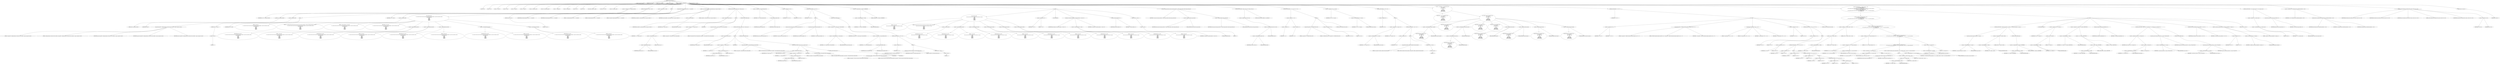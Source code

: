 digraph hostapd_notif_assoc {  
"1000116" [label = "(METHOD,hostapd_notif_assoc)" ]
"1000117" [label = "(PARAM,hostapd_data *hapd)" ]
"1000118" [label = "(PARAM,const u8 *addr)" ]
"1000119" [label = "(PARAM,const u8 *req_ies)" ]
"1000120" [label = "(PARAM,size_t req_ies_len)" ]
"1000121" [label = "(PARAM,int reassoc)" ]
"1000122" [label = "(BLOCK,,)" ]
"1000123" [label = "(LOCAL,v5: int)" ]
"1000124" [label = "(LOCAL,v10: u8)" ]
"1000125" [label = "(LOCAL,v11: const u8 *)" ]
"1000126" [label = "(LOCAL,v12: size_t)" ]
"1000127" [label = "(LOCAL,v13: sta_info *)" ]
"1000128" [label = "(LOCAL,v14: sta_info *)" ]
"1000129" [label = "(LOCAL,v15: unsigned __int16)" ]
"1000130" [label = "(LOCAL,v16: wpa_state_machine *)" ]
"1000131" [label = "(LOCAL,v17: unsigned int)" ]
"1000132" [label = "(LOCAL,v18: unsigned int)" ]
"1000133" [label = "(LOCAL,v19: u8 *)" ]
"1000134" [label = "(LOCAL,v20: int)" ]
"1000135" [label = "(LOCAL,elems: ieee802_11_elems)" ]
"1000136" [label = "(LOCAL,buf: u8 [ 1064 ])" ]
"1000137" [label = "(LOCAL,v24: unsigned __int64)" ]
"1000138" [label = "(<operator>.assignment,v24 = __readfsqword(0x28u))" ]
"1000139" [label = "(IDENTIFIER,v24,v24 = __readfsqword(0x28u))" ]
"1000140" [label = "(__readfsqword,__readfsqword(0x28u))" ]
"1000141" [label = "(LITERAL,0x28u,__readfsqword(0x28u))" ]
"1000142" [label = "(CONTROL_STRUCTURE,if ( !addr ),if ( !addr ))" ]
"1000143" [label = "(<operator>.logicalNot,!addr)" ]
"1000144" [label = "(IDENTIFIER,addr,!addr)" ]
"1000145" [label = "(BLOCK,,)" ]
"1000146" [label = "(wpa_printf,wpa_printf(2, \"hostapd_notif_assoc: Skip event with no address\", req_ies, req_ies_len, reassoc))" ]
"1000147" [label = "(LITERAL,2,wpa_printf(2, \"hostapd_notif_assoc: Skip event with no address\", req_ies, req_ies_len, reassoc))" ]
"1000148" [label = "(LITERAL,\"hostapd_notif_assoc: Skip event with no address\",wpa_printf(2, \"hostapd_notif_assoc: Skip event with no address\", req_ies, req_ies_len, reassoc))" ]
"1000149" [label = "(IDENTIFIER,req_ies,wpa_printf(2, \"hostapd_notif_assoc: Skip event with no address\", req_ies, req_ies_len, reassoc))" ]
"1000150" [label = "(IDENTIFIER,req_ies_len,wpa_printf(2, \"hostapd_notif_assoc: Skip event with no address\", req_ies, req_ies_len, reassoc))" ]
"1000151" [label = "(IDENTIFIER,reassoc,wpa_printf(2, \"hostapd_notif_assoc: Skip event with no address\", req_ies, req_ies_len, reassoc))" ]
"1000152" [label = "(RETURN,return -1;,return -1;)" ]
"1000153" [label = "(<operator>.minus,-1)" ]
"1000154" [label = "(LITERAL,1,-1)" ]
"1000155" [label = "(<operator>.assignment,v10 = *addr)" ]
"1000156" [label = "(IDENTIFIER,v10,v10 = *addr)" ]
"1000157" [label = "(<operator>.indirection,*addr)" ]
"1000158" [label = "(IDENTIFIER,addr,v10 = *addr)" ]
"1000159" [label = "(BLOCK,,)" ]
"1000160" [label = "(wpa_printf,wpa_printf(\n      2,\n      \"%s: Invalid SA=%02x:%02x:%02x:%02x:%02x:%02x in received indication - ignore this indication silently\",\n      \"hostapd_notif_assoc\",\n      v10,\n      addr[1],\n      addr[2],\n      addr[3],\n      addr[4],\n      addr[5]))" ]
"1000161" [label = "(LITERAL,2,wpa_printf(\n      2,\n      \"%s: Invalid SA=%02x:%02x:%02x:%02x:%02x:%02x in received indication - ignore this indication silently\",\n      \"hostapd_notif_assoc\",\n      v10,\n      addr[1],\n      addr[2],\n      addr[3],\n      addr[4],\n      addr[5]))" ]
"1000162" [label = "(LITERAL,\"%s: Invalid SA=%02x:%02x:%02x:%02x:%02x:%02x in received indication - ignore this indication silently\",wpa_printf(\n      2,\n      \"%s: Invalid SA=%02x:%02x:%02x:%02x:%02x:%02x in received indication - ignore this indication silently\",\n      \"hostapd_notif_assoc\",\n      v10,\n      addr[1],\n      addr[2],\n      addr[3],\n      addr[4],\n      addr[5]))" ]
"1000163" [label = "(LITERAL,\"hostapd_notif_assoc\",wpa_printf(\n      2,\n      \"%s: Invalid SA=%02x:%02x:%02x:%02x:%02x:%02x in received indication - ignore this indication silently\",\n      \"hostapd_notif_assoc\",\n      v10,\n      addr[1],\n      addr[2],\n      addr[3],\n      addr[4],\n      addr[5]))" ]
"1000164" [label = "(IDENTIFIER,v10,wpa_printf(\n      2,\n      \"%s: Invalid SA=%02x:%02x:%02x:%02x:%02x:%02x in received indication - ignore this indication silently\",\n      \"hostapd_notif_assoc\",\n      v10,\n      addr[1],\n      addr[2],\n      addr[3],\n      addr[4],\n      addr[5]))" ]
"1000165" [label = "(<operator>.indirectIndexAccess,addr[1])" ]
"1000166" [label = "(IDENTIFIER,addr,wpa_printf(\n      2,\n      \"%s: Invalid SA=%02x:%02x:%02x:%02x:%02x:%02x in received indication - ignore this indication silently\",\n      \"hostapd_notif_assoc\",\n      v10,\n      addr[1],\n      addr[2],\n      addr[3],\n      addr[4],\n      addr[5]))" ]
"1000167" [label = "(LITERAL,1,wpa_printf(\n      2,\n      \"%s: Invalid SA=%02x:%02x:%02x:%02x:%02x:%02x in received indication - ignore this indication silently\",\n      \"hostapd_notif_assoc\",\n      v10,\n      addr[1],\n      addr[2],\n      addr[3],\n      addr[4],\n      addr[5]))" ]
"1000168" [label = "(<operator>.indirectIndexAccess,addr[2])" ]
"1000169" [label = "(IDENTIFIER,addr,wpa_printf(\n      2,\n      \"%s: Invalid SA=%02x:%02x:%02x:%02x:%02x:%02x in received indication - ignore this indication silently\",\n      \"hostapd_notif_assoc\",\n      v10,\n      addr[1],\n      addr[2],\n      addr[3],\n      addr[4],\n      addr[5]))" ]
"1000170" [label = "(LITERAL,2,wpa_printf(\n      2,\n      \"%s: Invalid SA=%02x:%02x:%02x:%02x:%02x:%02x in received indication - ignore this indication silently\",\n      \"hostapd_notif_assoc\",\n      v10,\n      addr[1],\n      addr[2],\n      addr[3],\n      addr[4],\n      addr[5]))" ]
"1000171" [label = "(<operator>.indirectIndexAccess,addr[3])" ]
"1000172" [label = "(IDENTIFIER,addr,wpa_printf(\n      2,\n      \"%s: Invalid SA=%02x:%02x:%02x:%02x:%02x:%02x in received indication - ignore this indication silently\",\n      \"hostapd_notif_assoc\",\n      v10,\n      addr[1],\n      addr[2],\n      addr[3],\n      addr[4],\n      addr[5]))" ]
"1000173" [label = "(LITERAL,3,wpa_printf(\n      2,\n      \"%s: Invalid SA=%02x:%02x:%02x:%02x:%02x:%02x in received indication - ignore this indication silently\",\n      \"hostapd_notif_assoc\",\n      v10,\n      addr[1],\n      addr[2],\n      addr[3],\n      addr[4],\n      addr[5]))" ]
"1000174" [label = "(<operator>.indirectIndexAccess,addr[4])" ]
"1000175" [label = "(IDENTIFIER,addr,wpa_printf(\n      2,\n      \"%s: Invalid SA=%02x:%02x:%02x:%02x:%02x:%02x in received indication - ignore this indication silently\",\n      \"hostapd_notif_assoc\",\n      v10,\n      addr[1],\n      addr[2],\n      addr[3],\n      addr[4],\n      addr[5]))" ]
"1000176" [label = "(LITERAL,4,wpa_printf(\n      2,\n      \"%s: Invalid SA=%02x:%02x:%02x:%02x:%02x:%02x in received indication - ignore this indication silently\",\n      \"hostapd_notif_assoc\",\n      v10,\n      addr[1],\n      addr[2],\n      addr[3],\n      addr[4],\n      addr[5]))" ]
"1000177" [label = "(<operator>.indirectIndexAccess,addr[5])" ]
"1000178" [label = "(IDENTIFIER,addr,wpa_printf(\n      2,\n      \"%s: Invalid SA=%02x:%02x:%02x:%02x:%02x:%02x in received indication - ignore this indication silently\",\n      \"hostapd_notif_assoc\",\n      v10,\n      addr[1],\n      addr[2],\n      addr[3],\n      addr[4],\n      addr[5]))" ]
"1000179" [label = "(LITERAL,5,wpa_printf(\n      2,\n      \"%s: Invalid SA=%02x:%02x:%02x:%02x:%02x:%02x in received indication - ignore this indication silently\",\n      \"hostapd_notif_assoc\",\n      v10,\n      addr[1],\n      addr[2],\n      addr[3],\n      addr[4],\n      addr[5]))" ]
"1000180" [label = "(RETURN,return 0;,return 0;)" ]
"1000181" [label = "(LITERAL,0,return 0;)" ]
"1000182" [label = "(hostapd_logger,hostapd_logger(hapd, addr, 1u, 2, \"associated\"))" ]
"1000183" [label = "(IDENTIFIER,hapd,hostapd_logger(hapd, addr, 1u, 2, \"associated\"))" ]
"1000184" [label = "(IDENTIFIER,addr,hostapd_logger(hapd, addr, 1u, 2, \"associated\"))" ]
"1000185" [label = "(LITERAL,1u,hostapd_logger(hapd, addr, 1u, 2, \"associated\"))" ]
"1000186" [label = "(LITERAL,2,hostapd_logger(hapd, addr, 1u, 2, \"associated\"))" ]
"1000187" [label = "(LITERAL,\"associated\",hostapd_logger(hapd, addr, 1u, 2, \"associated\"))" ]
"1000188" [label = "(ieee802_11_parse_elems,ieee802_11_parse_elems(req_ies, req_ies_len, &elems, 0))" ]
"1000189" [label = "(IDENTIFIER,req_ies,ieee802_11_parse_elems(req_ies, req_ies_len, &elems, 0))" ]
"1000190" [label = "(IDENTIFIER,req_ies_len,ieee802_11_parse_elems(req_ies, req_ies_len, &elems, 0))" ]
"1000191" [label = "(<operator>.addressOf,&elems)" ]
"1000192" [label = "(IDENTIFIER,elems,ieee802_11_parse_elems(req_ies, req_ies_len, &elems, 0))" ]
"1000193" [label = "(LITERAL,0,ieee802_11_parse_elems(req_ies, req_ies_len, &elems, 0))" ]
"1000194" [label = "(CONTROL_STRUCTURE,if ( elems.wps_ie ),if ( elems.wps_ie ))" ]
"1000195" [label = "(<operator>.fieldAccess,elems.wps_ie)" ]
"1000196" [label = "(IDENTIFIER,elems,if ( elems.wps_ie ))" ]
"1000197" [label = "(FIELD_IDENTIFIER,wps_ie,wps_ie)" ]
"1000198" [label = "(BLOCK,,)" ]
"1000199" [label = "(<operator>.assignment,v11 = elems.wps_ie - 2)" ]
"1000200" [label = "(IDENTIFIER,v11,v11 = elems.wps_ie - 2)" ]
"1000201" [label = "(<operator>.subtraction,elems.wps_ie - 2)" ]
"1000202" [label = "(<operator>.fieldAccess,elems.wps_ie)" ]
"1000203" [label = "(IDENTIFIER,elems,elems.wps_ie - 2)" ]
"1000204" [label = "(FIELD_IDENTIFIER,wps_ie,wps_ie)" ]
"1000205" [label = "(LITERAL,2,elems.wps_ie - 2)" ]
"1000206" [label = "(IDENTIFIER,L,)" ]
"1000207" [label = "(wpa_printf,wpa_printf(2, \"STA included WPS IE in (Re)AssocReq\"))" ]
"1000208" [label = "(LITERAL,2,wpa_printf(2, \"STA included WPS IE in (Re)AssocReq\"))" ]
"1000209" [label = "(LITERAL,\"STA included WPS IE in (Re)AssocReq\",wpa_printf(2, \"STA included WPS IE in (Re)AssocReq\"))" ]
"1000210" [label = "(CONTROL_STRUCTURE,else,else)" ]
"1000211" [label = "(CONTROL_STRUCTURE,if ( elems.rsn_ie ),if ( elems.rsn_ie ))" ]
"1000212" [label = "(<operator>.fieldAccess,elems.rsn_ie)" ]
"1000213" [label = "(IDENTIFIER,elems,if ( elems.rsn_ie ))" ]
"1000214" [label = "(FIELD_IDENTIFIER,rsn_ie,rsn_ie)" ]
"1000215" [label = "(BLOCK,,)" ]
"1000216" [label = "(<operator>.assignment,v11 = elems.rsn_ie - 2)" ]
"1000217" [label = "(IDENTIFIER,v11,v11 = elems.rsn_ie - 2)" ]
"1000218" [label = "(<operator>.subtraction,elems.rsn_ie - 2)" ]
"1000219" [label = "(<operator>.fieldAccess,elems.rsn_ie)" ]
"1000220" [label = "(IDENTIFIER,elems,elems.rsn_ie - 2)" ]
"1000221" [label = "(FIELD_IDENTIFIER,rsn_ie,rsn_ie)" ]
"1000222" [label = "(LITERAL,2,elems.rsn_ie - 2)" ]
"1000223" [label = "(IDENTIFIER,L,)" ]
"1000224" [label = "(wpa_printf,wpa_printf(2, \"STA included RSN IE in (Re)AssocReq\"))" ]
"1000225" [label = "(LITERAL,2,wpa_printf(2, \"STA included RSN IE in (Re)AssocReq\"))" ]
"1000226" [label = "(LITERAL,\"STA included RSN IE in (Re)AssocReq\",wpa_printf(2, \"STA included RSN IE in (Re)AssocReq\"))" ]
"1000227" [label = "(CONTROL_STRUCTURE,else,else)" ]
"1000228" [label = "(CONTROL_STRUCTURE,if ( elems.wpa_ie ),if ( elems.wpa_ie ))" ]
"1000229" [label = "(<operator>.fieldAccess,elems.wpa_ie)" ]
"1000230" [label = "(IDENTIFIER,elems,if ( elems.wpa_ie ))" ]
"1000231" [label = "(FIELD_IDENTIFIER,wpa_ie,wpa_ie)" ]
"1000232" [label = "(BLOCK,,)" ]
"1000233" [label = "(<operator>.assignment,v11 = elems.wpa_ie - 2)" ]
"1000234" [label = "(IDENTIFIER,v11,v11 = elems.wpa_ie - 2)" ]
"1000235" [label = "(<operator>.subtraction,elems.wpa_ie - 2)" ]
"1000236" [label = "(<operator>.fieldAccess,elems.wpa_ie)" ]
"1000237" [label = "(IDENTIFIER,elems,elems.wpa_ie - 2)" ]
"1000238" [label = "(FIELD_IDENTIFIER,wpa_ie,wpa_ie)" ]
"1000239" [label = "(LITERAL,2,elems.wpa_ie - 2)" ]
"1000240" [label = "(IDENTIFIER,L,)" ]
"1000241" [label = "(wpa_printf,wpa_printf(2, \"STA included WPA IE in (Re)AssocReq\"))" ]
"1000242" [label = "(LITERAL,2,wpa_printf(2, \"STA included WPA IE in (Re)AssocReq\"))" ]
"1000243" [label = "(LITERAL,\"STA included WPA IE in (Re)AssocReq\",wpa_printf(2, \"STA included WPA IE in (Re)AssocReq\"))" ]
"1000244" [label = "(CONTROL_STRUCTURE,else,else)" ]
"1000245" [label = "(BLOCK,,)" ]
"1000246" [label = "(wpa_printf,wpa_printf(2, \"STA did not include WPS/RSN/WPA IE in (Re)AssocReq\"))" ]
"1000247" [label = "(LITERAL,2,wpa_printf(2, \"STA did not include WPS/RSN/WPA IE in (Re)AssocReq\"))" ]
"1000248" [label = "(LITERAL,\"STA did not include WPS/RSN/WPA IE in (Re)AssocReq\",wpa_printf(2, \"STA did not include WPS/RSN/WPA IE in (Re)AssocReq\"))" ]
"1000249" [label = "(IDENTIFIER,L,)" ]
"1000250" [label = "(IDENTIFIER,L,)" ]
"1000251" [label = "(<operator>.assignment,v13 = ap_get_sta(hapd, addr))" ]
"1000252" [label = "(IDENTIFIER,v13,v13 = ap_get_sta(hapd, addr))" ]
"1000253" [label = "(ap_get_sta,ap_get_sta(hapd, addr))" ]
"1000254" [label = "(IDENTIFIER,hapd,ap_get_sta(hapd, addr))" ]
"1000255" [label = "(IDENTIFIER,addr,ap_get_sta(hapd, addr))" ]
"1000256" [label = "(<operator>.assignment,v14 = v13)" ]
"1000257" [label = "(IDENTIFIER,v14,v14 = v13)" ]
"1000258" [label = "(IDENTIFIER,v13,v14 = v13)" ]
"1000259" [label = "(CONTROL_STRUCTURE,if ( v13 ),if ( v13 ))" ]
"1000260" [label = "(IDENTIFIER,v13,if ( v13 ))" ]
"1000261" [label = "(BLOCK,,)" ]
"1000262" [label = "(ap_sta_no_session_timeout,ap_sta_no_session_timeout(hapd, v13))" ]
"1000263" [label = "(IDENTIFIER,hapd,ap_sta_no_session_timeout(hapd, v13))" ]
"1000264" [label = "(IDENTIFIER,v13,ap_sta_no_session_timeout(hapd, v13))" ]
"1000265" [label = "(accounting_sta_stop,accounting_sta_stop(hapd, v14))" ]
"1000266" [label = "(IDENTIFIER,hapd,accounting_sta_stop(hapd, v14))" ]
"1000267" [label = "(IDENTIFIER,v14,accounting_sta_stop(hapd, v14))" ]
"1000268" [label = "(<operator>.assignment,v14->timeout_next = STA_NULLFUNC)" ]
"1000269" [label = "(<operator>.indirectFieldAccess,v14->timeout_next)" ]
"1000270" [label = "(IDENTIFIER,v14,v14->timeout_next = STA_NULLFUNC)" ]
"1000271" [label = "(FIELD_IDENTIFIER,timeout_next,timeout_next)" ]
"1000272" [label = "(IDENTIFIER,STA_NULLFUNC,v14->timeout_next = STA_NULLFUNC)" ]
"1000273" [label = "(CONTROL_STRUCTURE,else,else)" ]
"1000274" [label = "(BLOCK,,)" ]
"1000275" [label = "(<operator>.assignment,v14 = ap_sta_add(hapd, addr))" ]
"1000276" [label = "(IDENTIFIER,v14,v14 = ap_sta_add(hapd, addr))" ]
"1000277" [label = "(ap_sta_add,ap_sta_add(hapd, addr))" ]
"1000278" [label = "(IDENTIFIER,hapd,ap_sta_add(hapd, addr))" ]
"1000279" [label = "(IDENTIFIER,addr,ap_sta_add(hapd, addr))" ]
"1000280" [label = "(CONTROL_STRUCTURE,if ( !v14 ),if ( !v14 ))" ]
"1000281" [label = "(<operator>.logicalNot,!v14)" ]
"1000282" [label = "(IDENTIFIER,v14,!v14)" ]
"1000283" [label = "(BLOCK,,)" ]
"1000284" [label = "(hostapd_drv_sta_disassoc,hostapd_drv_sta_disassoc(hapd, addr, 5))" ]
"1000285" [label = "(IDENTIFIER,hapd,hostapd_drv_sta_disassoc(hapd, addr, 5))" ]
"1000286" [label = "(IDENTIFIER,addr,hostapd_drv_sta_disassoc(hapd, addr, 5))" ]
"1000287" [label = "(LITERAL,5,hostapd_drv_sta_disassoc(hapd, addr, 5))" ]
"1000288" [label = "(RETURN,return -1;,return -1;)" ]
"1000289" [label = "(<operator>.minus,-1)" ]
"1000290" [label = "(LITERAL,1,-1)" ]
"1000291" [label = "(<operators>.assignmentAnd,v14->flags &= 0xFFFECFFF)" ]
"1000292" [label = "(<operator>.indirectFieldAccess,v14->flags)" ]
"1000293" [label = "(IDENTIFIER,v14,v14->flags &= 0xFFFECFFF)" ]
"1000294" [label = "(FIELD_IDENTIFIER,flags,flags)" ]
"1000295" [label = "(LITERAL,0xFFFECFFF,v14->flags &= 0xFFFECFFF)" ]
"1000296" [label = "(BLOCK,,)" ]
"1000297" [label = "(wpa_printf,wpa_printf(\n      3,\n      \"STA %02x:%02x:%02x:%02x:%02x:%02x not allowed to connect\",\n      *addr,\n      addr[1],\n      addr[2],\n      addr[3],\n      addr[4],\n      addr[5]))" ]
"1000298" [label = "(LITERAL,3,wpa_printf(\n      3,\n      \"STA %02x:%02x:%02x:%02x:%02x:%02x not allowed to connect\",\n      *addr,\n      addr[1],\n      addr[2],\n      addr[3],\n      addr[4],\n      addr[5]))" ]
"1000299" [label = "(LITERAL,\"STA %02x:%02x:%02x:%02x:%02x:%02x not allowed to connect\",wpa_printf(\n      3,\n      \"STA %02x:%02x:%02x:%02x:%02x:%02x not allowed to connect\",\n      *addr,\n      addr[1],\n      addr[2],\n      addr[3],\n      addr[4],\n      addr[5]))" ]
"1000300" [label = "(<operator>.indirection,*addr)" ]
"1000301" [label = "(IDENTIFIER,addr,wpa_printf(\n      3,\n      \"STA %02x:%02x:%02x:%02x:%02x:%02x not allowed to connect\",\n      *addr,\n      addr[1],\n      addr[2],\n      addr[3],\n      addr[4],\n      addr[5]))" ]
"1000302" [label = "(<operator>.indirectIndexAccess,addr[1])" ]
"1000303" [label = "(IDENTIFIER,addr,wpa_printf(\n      3,\n      \"STA %02x:%02x:%02x:%02x:%02x:%02x not allowed to connect\",\n      *addr,\n      addr[1],\n      addr[2],\n      addr[3],\n      addr[4],\n      addr[5]))" ]
"1000304" [label = "(LITERAL,1,wpa_printf(\n      3,\n      \"STA %02x:%02x:%02x:%02x:%02x:%02x not allowed to connect\",\n      *addr,\n      addr[1],\n      addr[2],\n      addr[3],\n      addr[4],\n      addr[5]))" ]
"1000305" [label = "(<operator>.indirectIndexAccess,addr[2])" ]
"1000306" [label = "(IDENTIFIER,addr,wpa_printf(\n      3,\n      \"STA %02x:%02x:%02x:%02x:%02x:%02x not allowed to connect\",\n      *addr,\n      addr[1],\n      addr[2],\n      addr[3],\n      addr[4],\n      addr[5]))" ]
"1000307" [label = "(LITERAL,2,wpa_printf(\n      3,\n      \"STA %02x:%02x:%02x:%02x:%02x:%02x not allowed to connect\",\n      *addr,\n      addr[1],\n      addr[2],\n      addr[3],\n      addr[4],\n      addr[5]))" ]
"1000308" [label = "(<operator>.indirectIndexAccess,addr[3])" ]
"1000309" [label = "(IDENTIFIER,addr,wpa_printf(\n      3,\n      \"STA %02x:%02x:%02x:%02x:%02x:%02x not allowed to connect\",\n      *addr,\n      addr[1],\n      addr[2],\n      addr[3],\n      addr[4],\n      addr[5]))" ]
"1000310" [label = "(LITERAL,3,wpa_printf(\n      3,\n      \"STA %02x:%02x:%02x:%02x:%02x:%02x not allowed to connect\",\n      *addr,\n      addr[1],\n      addr[2],\n      addr[3],\n      addr[4],\n      addr[5]))" ]
"1000311" [label = "(<operator>.indirectIndexAccess,addr[4])" ]
"1000312" [label = "(IDENTIFIER,addr,wpa_printf(\n      3,\n      \"STA %02x:%02x:%02x:%02x:%02x:%02x not allowed to connect\",\n      *addr,\n      addr[1],\n      addr[2],\n      addr[3],\n      addr[4],\n      addr[5]))" ]
"1000313" [label = "(LITERAL,4,wpa_printf(\n      3,\n      \"STA %02x:%02x:%02x:%02x:%02x:%02x not allowed to connect\",\n      *addr,\n      addr[1],\n      addr[2],\n      addr[3],\n      addr[4],\n      addr[5]))" ]
"1000314" [label = "(<operator>.indirectIndexAccess,addr[5])" ]
"1000315" [label = "(IDENTIFIER,addr,wpa_printf(\n      3,\n      \"STA %02x:%02x:%02x:%02x:%02x:%02x not allowed to connect\",\n      *addr,\n      addr[1],\n      addr[2],\n      addr[3],\n      addr[4],\n      addr[5]))" ]
"1000316" [label = "(LITERAL,5,wpa_printf(\n      3,\n      \"STA %02x:%02x:%02x:%02x:%02x:%02x not allowed to connect\",\n      *addr,\n      addr[1],\n      addr[2],\n      addr[3],\n      addr[4],\n      addr[5]))" ]
"1000317" [label = "(<operator>.assignment,v15 = 1)" ]
"1000318" [label = "(IDENTIFIER,v15,v15 = 1)" ]
"1000319" [label = "(LITERAL,1,v15 = 1)" ]
"1000320" [label = "(JUMP_TARGET,fail)" ]
"1000321" [label = "(hostapd_drv_sta_disassoc,hostapd_drv_sta_disassoc(hapd, v14->addr, v15))" ]
"1000322" [label = "(IDENTIFIER,hapd,hostapd_drv_sta_disassoc(hapd, v14->addr, v15))" ]
"1000323" [label = "(<operator>.indirectFieldAccess,v14->addr)" ]
"1000324" [label = "(IDENTIFIER,v14,hostapd_drv_sta_disassoc(hapd, v14->addr, v15))" ]
"1000325" [label = "(FIELD_IDENTIFIER,addr,addr)" ]
"1000326" [label = "(IDENTIFIER,v15,hostapd_drv_sta_disassoc(hapd, v14->addr, v15))" ]
"1000327" [label = "(ap_free_sta,ap_free_sta(hapd, v14))" ]
"1000328" [label = "(IDENTIFIER,hapd,ap_free_sta(hapd, v14))" ]
"1000329" [label = "(IDENTIFIER,v14,ap_free_sta(hapd, v14))" ]
"1000330" [label = "(RETURN,return -1;,return -1;)" ]
"1000331" [label = "(<operator>.minus,-1)" ]
"1000332" [label = "(LITERAL,1,-1)" ]
"1000333" [label = "(ap_copy_sta_supp_op_classes,ap_copy_sta_supp_op_classes(v14, elems.supp_op_classes, elems.supp_op_classes_len))" ]
"1000334" [label = "(IDENTIFIER,v14,ap_copy_sta_supp_op_classes(v14, elems.supp_op_classes, elems.supp_op_classes_len))" ]
"1000335" [label = "(<operator>.fieldAccess,elems.supp_op_classes)" ]
"1000336" [label = "(IDENTIFIER,elems,ap_copy_sta_supp_op_classes(v14, elems.supp_op_classes, elems.supp_op_classes_len))" ]
"1000337" [label = "(FIELD_IDENTIFIER,supp_op_classes,supp_op_classes)" ]
"1000338" [label = "(<operator>.fieldAccess,elems.supp_op_classes_len)" ]
"1000339" [label = "(IDENTIFIER,elems,ap_copy_sta_supp_op_classes(v14, elems.supp_op_classes, elems.supp_op_classes_len))" ]
"1000340" [label = "(FIELD_IDENTIFIER,supp_op_classes_len,supp_op_classes_len)" ]
"1000341" [label = "(CONTROL_STRUCTURE,if ( !hapd->conf->wpa ),if ( !hapd->conf->wpa ))" ]
"1000342" [label = "(<operator>.logicalNot,!hapd->conf->wpa)" ]
"1000343" [label = "(<operator>.indirectFieldAccess,hapd->conf->wpa)" ]
"1000344" [label = "(<operator>.indirectFieldAccess,hapd->conf)" ]
"1000345" [label = "(IDENTIFIER,hapd,!hapd->conf->wpa)" ]
"1000346" [label = "(FIELD_IDENTIFIER,conf,conf)" ]
"1000347" [label = "(FIELD_IDENTIFIER,wpa,wpa)" ]
"1000348" [label = "(CONTROL_STRUCTURE,goto LABEL_47;,goto LABEL_47;)" ]
"1000349" [label = "(CONTROL_STRUCTURE,if ( !v11 || !v12 ),if ( !v11 || !v12 ))" ]
"1000350" [label = "(<operator>.logicalOr,!v11 || !v12)" ]
"1000351" [label = "(<operator>.logicalNot,!v11)" ]
"1000352" [label = "(IDENTIFIER,v11,!v11)" ]
"1000353" [label = "(<operator>.logicalNot,!v12)" ]
"1000354" [label = "(IDENTIFIER,v12,!v12)" ]
"1000355" [label = "(BLOCK,,)" ]
"1000356" [label = "(wpa_printf,wpa_printf(2, \"No WPA/RSN IE from STA\"))" ]
"1000357" [label = "(LITERAL,2,wpa_printf(2, \"No WPA/RSN IE from STA\"))" ]
"1000358" [label = "(LITERAL,\"No WPA/RSN IE from STA\",wpa_printf(2, \"No WPA/RSN IE from STA\"))" ]
"1000359" [label = "(<operator>.assignment,v15 = 13)" ]
"1000360" [label = "(IDENTIFIER,v15,v15 = 13)" ]
"1000361" [label = "(LITERAL,13,v15 = 13)" ]
"1000362" [label = "(CONTROL_STRUCTURE,goto fail;,goto fail;)" ]
"1000363" [label = "(<operator>.assignment,v16 = v14->wpa_sm)" ]
"1000364" [label = "(IDENTIFIER,v16,v16 = v14->wpa_sm)" ]
"1000365" [label = "(<operator>.indirectFieldAccess,v14->wpa_sm)" ]
"1000366" [label = "(IDENTIFIER,v14,v16 = v14->wpa_sm)" ]
"1000367" [label = "(FIELD_IDENTIFIER,wpa_sm,wpa_sm)" ]
"1000368" [label = "(CONTROL_STRUCTURE,if ( !v16 ),if ( !v16 ))" ]
"1000369" [label = "(<operator>.logicalNot,!v16)" ]
"1000370" [label = "(IDENTIFIER,v16,!v16)" ]
"1000371" [label = "(BLOCK,,)" ]
"1000372" [label = "(<operator>.assignment,v14->wpa_sm = v16)" ]
"1000373" [label = "(<operator>.indirectFieldAccess,v14->wpa_sm)" ]
"1000374" [label = "(IDENTIFIER,v14,v14->wpa_sm = v16)" ]
"1000375" [label = "(FIELD_IDENTIFIER,wpa_sm,wpa_sm)" ]
"1000376" [label = "(IDENTIFIER,v16,v14->wpa_sm = v16)" ]
"1000377" [label = "(CONTROL_STRUCTURE,if ( !v16 ),if ( !v16 ))" ]
"1000378" [label = "(<operator>.logicalNot,!v16)" ]
"1000379" [label = "(IDENTIFIER,v16,!v16)" ]
"1000380" [label = "(BLOCK,,)" ]
"1000381" [label = "(wpa_printf,wpa_printf(5, \"Failed to initialize WPA state machine\"))" ]
"1000382" [label = "(LITERAL,5,wpa_printf(5, \"Failed to initialize WPA state machine\"))" ]
"1000383" [label = "(LITERAL,\"Failed to initialize WPA state machine\",wpa_printf(5, \"Failed to initialize WPA state machine\"))" ]
"1000384" [label = "(RETURN,return -1;,return -1;)" ]
"1000385" [label = "(<operator>.minus,-1)" ]
"1000386" [label = "(LITERAL,1,-1)" ]
"1000387" [label = "(<operator>.assignment,v17 = wpa_validate_wpa_ie(\n          hapd->wpa_auth,\n          v16,\n          hapd->iface->freq,\n          v11,\n          v12,\n          elems.mdie,\n          elems.mdie_len,\n          elems.owe_dh,\n          elems.owe_dh_len))" ]
"1000388" [label = "(IDENTIFIER,v17,v17 = wpa_validate_wpa_ie(\n          hapd->wpa_auth,\n          v16,\n          hapd->iface->freq,\n          v11,\n          v12,\n          elems.mdie,\n          elems.mdie_len,\n          elems.owe_dh,\n          elems.owe_dh_len))" ]
"1000389" [label = "(wpa_validate_wpa_ie,wpa_validate_wpa_ie(\n          hapd->wpa_auth,\n          v16,\n          hapd->iface->freq,\n          v11,\n          v12,\n          elems.mdie,\n          elems.mdie_len,\n          elems.owe_dh,\n          elems.owe_dh_len))" ]
"1000390" [label = "(<operator>.indirectFieldAccess,hapd->wpa_auth)" ]
"1000391" [label = "(IDENTIFIER,hapd,wpa_validate_wpa_ie(\n          hapd->wpa_auth,\n          v16,\n          hapd->iface->freq,\n          v11,\n          v12,\n          elems.mdie,\n          elems.mdie_len,\n          elems.owe_dh,\n          elems.owe_dh_len))" ]
"1000392" [label = "(FIELD_IDENTIFIER,wpa_auth,wpa_auth)" ]
"1000393" [label = "(IDENTIFIER,v16,wpa_validate_wpa_ie(\n          hapd->wpa_auth,\n          v16,\n          hapd->iface->freq,\n          v11,\n          v12,\n          elems.mdie,\n          elems.mdie_len,\n          elems.owe_dh,\n          elems.owe_dh_len))" ]
"1000394" [label = "(<operator>.indirectFieldAccess,hapd->iface->freq)" ]
"1000395" [label = "(<operator>.indirectFieldAccess,hapd->iface)" ]
"1000396" [label = "(IDENTIFIER,hapd,wpa_validate_wpa_ie(\n          hapd->wpa_auth,\n          v16,\n          hapd->iface->freq,\n          v11,\n          v12,\n          elems.mdie,\n          elems.mdie_len,\n          elems.owe_dh,\n          elems.owe_dh_len))" ]
"1000397" [label = "(FIELD_IDENTIFIER,iface,iface)" ]
"1000398" [label = "(FIELD_IDENTIFIER,freq,freq)" ]
"1000399" [label = "(IDENTIFIER,v11,wpa_validate_wpa_ie(\n          hapd->wpa_auth,\n          v16,\n          hapd->iface->freq,\n          v11,\n          v12,\n          elems.mdie,\n          elems.mdie_len,\n          elems.owe_dh,\n          elems.owe_dh_len))" ]
"1000400" [label = "(IDENTIFIER,v12,wpa_validate_wpa_ie(\n          hapd->wpa_auth,\n          v16,\n          hapd->iface->freq,\n          v11,\n          v12,\n          elems.mdie,\n          elems.mdie_len,\n          elems.owe_dh,\n          elems.owe_dh_len))" ]
"1000401" [label = "(<operator>.fieldAccess,elems.mdie)" ]
"1000402" [label = "(IDENTIFIER,elems,wpa_validate_wpa_ie(\n          hapd->wpa_auth,\n          v16,\n          hapd->iface->freq,\n          v11,\n          v12,\n          elems.mdie,\n          elems.mdie_len,\n          elems.owe_dh,\n          elems.owe_dh_len))" ]
"1000403" [label = "(FIELD_IDENTIFIER,mdie,mdie)" ]
"1000404" [label = "(<operator>.fieldAccess,elems.mdie_len)" ]
"1000405" [label = "(IDENTIFIER,elems,wpa_validate_wpa_ie(\n          hapd->wpa_auth,\n          v16,\n          hapd->iface->freq,\n          v11,\n          v12,\n          elems.mdie,\n          elems.mdie_len,\n          elems.owe_dh,\n          elems.owe_dh_len))" ]
"1000406" [label = "(FIELD_IDENTIFIER,mdie_len,mdie_len)" ]
"1000407" [label = "(<operator>.fieldAccess,elems.owe_dh)" ]
"1000408" [label = "(IDENTIFIER,elems,wpa_validate_wpa_ie(\n          hapd->wpa_auth,\n          v16,\n          hapd->iface->freq,\n          v11,\n          v12,\n          elems.mdie,\n          elems.mdie_len,\n          elems.owe_dh,\n          elems.owe_dh_len))" ]
"1000409" [label = "(FIELD_IDENTIFIER,owe_dh,owe_dh)" ]
"1000410" [label = "(<operator>.fieldAccess,elems.owe_dh_len)" ]
"1000411" [label = "(IDENTIFIER,elems,wpa_validate_wpa_ie(\n          hapd->wpa_auth,\n          v16,\n          hapd->iface->freq,\n          v11,\n          v12,\n          elems.mdie,\n          elems.mdie_len,\n          elems.owe_dh,\n          elems.owe_dh_len))" ]
"1000412" [label = "(FIELD_IDENTIFIER,owe_dh_len,owe_dh_len)" ]
"1000413" [label = "(CONTROL_STRUCTURE,if ( v17 ),if ( v17 ))" ]
"1000414" [label = "(IDENTIFIER,v17,if ( v17 ))" ]
"1000415" [label = "(BLOCK,,)" ]
"1000416" [label = "(<operator>.assignment,v18 = v17)" ]
"1000417" [label = "(IDENTIFIER,v18,v18 = v17)" ]
"1000418" [label = "(IDENTIFIER,v17,v18 = v17)" ]
"1000419" [label = "(wpa_printf,wpa_printf(2, \"WPA/RSN information element rejected? (res %u)\", v17))" ]
"1000420" [label = "(LITERAL,2,wpa_printf(2, \"WPA/RSN information element rejected? (res %u)\", v17))" ]
"1000421" [label = "(LITERAL,\"WPA/RSN information element rejected? (res %u)\",wpa_printf(2, \"WPA/RSN information element rejected? (res %u)\", v17))" ]
"1000422" [label = "(IDENTIFIER,v17,wpa_printf(2, \"WPA/RSN information element rejected? (res %u)\", v17))" ]
"1000423" [label = "(wpa_hexdump,wpa_hexdump(2, \"IE\", v11, v12))" ]
"1000424" [label = "(LITERAL,2,wpa_hexdump(2, \"IE\", v11, v12))" ]
"1000425" [label = "(LITERAL,\"IE\",wpa_hexdump(2, \"IE\", v11, v12))" ]
"1000426" [label = "(IDENTIFIER,v11,wpa_hexdump(2, \"IE\", v11, v12))" ]
"1000427" [label = "(IDENTIFIER,v12,wpa_hexdump(2, \"IE\", v11, v12))" ]
"1000428" [label = "(<operator>.assignment,v15 = 18)" ]
"1000429" [label = "(IDENTIFIER,v15,v15 = 18)" ]
"1000430" [label = "(LITERAL,18,v15 = 18)" ]
"1000431" [label = "(CONTROL_STRUCTURE,if ( v18 != 2 ),if ( v18 != 2 ))" ]
"1000432" [label = "(<operator>.notEquals,v18 != 2)" ]
"1000433" [label = "(IDENTIFIER,v18,v18 != 2)" ]
"1000434" [label = "(LITERAL,2,v18 != 2)" ]
"1000435" [label = "(BLOCK,,)" ]
"1000436" [label = "(<operator>.assignment,v15 = 19)" ]
"1000437" [label = "(IDENTIFIER,v15,v15 = 19)" ]
"1000438" [label = "(LITERAL,19,v15 = 19)" ]
"1000439" [label = "(CONTROL_STRUCTURE,if ( v18 != 3 ),if ( v18 != 3 ))" ]
"1000440" [label = "(<operator>.notEquals,v18 != 3)" ]
"1000441" [label = "(IDENTIFIER,v18,v18 != 3)" ]
"1000442" [label = "(LITERAL,3,v18 != 3)" ]
"1000443" [label = "(BLOCK,,)" ]
"1000444" [label = "(<operator>.assignment,v15 = 20)" ]
"1000445" [label = "(IDENTIFIER,v15,v15 = 20)" ]
"1000446" [label = "(LITERAL,20,v15 = 20)" ]
"1000447" [label = "(CONTROL_STRUCTURE,if ( v18 != 4 ),if ( v18 != 4 ))" ]
"1000448" [label = "(<operator>.notEquals,v18 != 4)" ]
"1000449" [label = "(IDENTIFIER,v18,v18 != 4)" ]
"1000450" [label = "(LITERAL,4,v18 != 4)" ]
"1000451" [label = "(BLOCK,,)" ]
"1000452" [label = "(<operator>.assignment,v15 = 24)" ]
"1000453" [label = "(IDENTIFIER,v15,v15 = 24)" ]
"1000454" [label = "(LITERAL,24,v15 = 24)" ]
"1000455" [label = "(CONTROL_STRUCTURE,if ( v18 != 8 ),if ( v18 != 8 ))" ]
"1000456" [label = "(<operator>.notEquals,v18 != 8)" ]
"1000457" [label = "(IDENTIFIER,v18,v18 != 8)" ]
"1000458" [label = "(LITERAL,8,v18 != 8)" ]
"1000459" [label = "(<operator>.assignment,v15 = 13)" ]
"1000460" [label = "(IDENTIFIER,v15,v15 = 13)" ]
"1000461" [label = "(LITERAL,13,v15 = 13)" ]
"1000462" [label = "(CONTROL_STRUCTURE,goto fail;,goto fail;)" ]
"1000463" [label = "(CONTROL_STRUCTURE,if ( (v14->flags & 0x402) != 1026\n    || (v5 = v14->sa_query_timed_out) != 0\n    || v14->sa_query_count > 0\n    && ((ap_check_sa_query_timeout(hapd, v14), (v14->flags & 0x402) != 1026) || v14->sa_query_timed_out)\n    || v14->auth_alg == 2 ),if ( (v14->flags & 0x402) != 1026\n    || (v5 = v14->sa_query_timed_out) != 0\n    || v14->sa_query_count > 0\n    && ((ap_check_sa_query_timeout(hapd, v14), (v14->flags & 0x402) != 1026) || v14->sa_query_timed_out)\n    || v14->auth_alg == 2 ))" ]
"1000464" [label = "(<operator>.logicalOr,(v14->flags & 0x402) != 1026\n    || (v5 = v14->sa_query_timed_out) != 0\n    || v14->sa_query_count > 0\n    && ((ap_check_sa_query_timeout(hapd, v14), (v14->flags & 0x402) != 1026) || v14->sa_query_timed_out)\n    || v14->auth_alg == 2)" ]
"1000465" [label = "(<operator>.notEquals,(v14->flags & 0x402) != 1026)" ]
"1000466" [label = "(<operator>.and,v14->flags & 0x402)" ]
"1000467" [label = "(<operator>.indirectFieldAccess,v14->flags)" ]
"1000468" [label = "(IDENTIFIER,v14,v14->flags & 0x402)" ]
"1000469" [label = "(FIELD_IDENTIFIER,flags,flags)" ]
"1000470" [label = "(LITERAL,0x402,v14->flags & 0x402)" ]
"1000471" [label = "(LITERAL,1026,(v14->flags & 0x402) != 1026)" ]
"1000472" [label = "(<operator>.logicalOr,(v5 = v14->sa_query_timed_out) != 0\n    || v14->sa_query_count > 0\n    && ((ap_check_sa_query_timeout(hapd, v14), (v14->flags & 0x402) != 1026) || v14->sa_query_timed_out)\n    || v14->auth_alg == 2)" ]
"1000473" [label = "(<operator>.notEquals,(v5 = v14->sa_query_timed_out) != 0)" ]
"1000474" [label = "(<operator>.assignment,v5 = v14->sa_query_timed_out)" ]
"1000475" [label = "(IDENTIFIER,v5,v5 = v14->sa_query_timed_out)" ]
"1000476" [label = "(<operator>.indirectFieldAccess,v14->sa_query_timed_out)" ]
"1000477" [label = "(IDENTIFIER,v14,v5 = v14->sa_query_timed_out)" ]
"1000478" [label = "(FIELD_IDENTIFIER,sa_query_timed_out,sa_query_timed_out)" ]
"1000479" [label = "(LITERAL,0,(v5 = v14->sa_query_timed_out) != 0)" ]
"1000480" [label = "(<operator>.logicalOr,v14->sa_query_count > 0\n    && ((ap_check_sa_query_timeout(hapd, v14), (v14->flags & 0x402) != 1026) || v14->sa_query_timed_out)\n    || v14->auth_alg == 2)" ]
"1000481" [label = "(<operator>.logicalAnd,v14->sa_query_count > 0\n    && ((ap_check_sa_query_timeout(hapd, v14), (v14->flags & 0x402) != 1026) || v14->sa_query_timed_out))" ]
"1000482" [label = "(<operator>.greaterThan,v14->sa_query_count > 0)" ]
"1000483" [label = "(<operator>.indirectFieldAccess,v14->sa_query_count)" ]
"1000484" [label = "(IDENTIFIER,v14,v14->sa_query_count > 0)" ]
"1000485" [label = "(FIELD_IDENTIFIER,sa_query_count,sa_query_count)" ]
"1000486" [label = "(LITERAL,0,v14->sa_query_count > 0)" ]
"1000487" [label = "(<operator>.logicalOr,(ap_check_sa_query_timeout(hapd, v14), (v14->flags & 0x402) != 1026) || v14->sa_query_timed_out)" ]
"1000488" [label = "(BLOCK,,)" ]
"1000489" [label = "(ap_check_sa_query_timeout,ap_check_sa_query_timeout(hapd, v14))" ]
"1000490" [label = "(IDENTIFIER,hapd,ap_check_sa_query_timeout(hapd, v14))" ]
"1000491" [label = "(IDENTIFIER,v14,ap_check_sa_query_timeout(hapd, v14))" ]
"1000492" [label = "(<operator>.notEquals,(v14->flags & 0x402) != 1026)" ]
"1000493" [label = "(<operator>.and,v14->flags & 0x402)" ]
"1000494" [label = "(<operator>.indirectFieldAccess,v14->flags)" ]
"1000495" [label = "(IDENTIFIER,v14,v14->flags & 0x402)" ]
"1000496" [label = "(FIELD_IDENTIFIER,flags,flags)" ]
"1000497" [label = "(LITERAL,0x402,v14->flags & 0x402)" ]
"1000498" [label = "(LITERAL,1026,(v14->flags & 0x402) != 1026)" ]
"1000499" [label = "(<operator>.indirectFieldAccess,v14->sa_query_timed_out)" ]
"1000500" [label = "(IDENTIFIER,v14,(ap_check_sa_query_timeout(hapd, v14), (v14->flags & 0x402) != 1026) || v14->sa_query_timed_out)" ]
"1000501" [label = "(FIELD_IDENTIFIER,sa_query_timed_out,sa_query_timed_out)" ]
"1000502" [label = "(<operator>.equals,v14->auth_alg == 2)" ]
"1000503" [label = "(<operator>.indirectFieldAccess,v14->auth_alg)" ]
"1000504" [label = "(IDENTIFIER,v14,v14->auth_alg == 2)" ]
"1000505" [label = "(FIELD_IDENTIFIER,auth_alg,auth_alg)" ]
"1000506" [label = "(LITERAL,2,v14->auth_alg == 2)" ]
"1000507" [label = "(BLOCK,,)" ]
"1000508" [label = "(CONTROL_STRUCTURE,if ( wpa_auth_uses_mfp(v14->wpa_sm) ),if ( wpa_auth_uses_mfp(v14->wpa_sm) ))" ]
"1000509" [label = "(wpa_auth_uses_mfp,wpa_auth_uses_mfp(v14->wpa_sm))" ]
"1000510" [label = "(<operator>.indirectFieldAccess,v14->wpa_sm)" ]
"1000511" [label = "(IDENTIFIER,v14,wpa_auth_uses_mfp(v14->wpa_sm))" ]
"1000512" [label = "(FIELD_IDENTIFIER,wpa_sm,wpa_sm)" ]
"1000513" [label = "(<operators>.assignmentOr,v14->flags |= 0x400u)" ]
"1000514" [label = "(<operator>.indirectFieldAccess,v14->flags)" ]
"1000515" [label = "(IDENTIFIER,v14,v14->flags |= 0x400u)" ]
"1000516" [label = "(FIELD_IDENTIFIER,flags,flags)" ]
"1000517" [label = "(LITERAL,0x400u,v14->flags |= 0x400u)" ]
"1000518" [label = "(CONTROL_STRUCTURE,else,else)" ]
"1000519" [label = "(<operators>.assignmentAnd,v14->flags &= 0xFFFFFBFF)" ]
"1000520" [label = "(<operator>.indirectFieldAccess,v14->flags)" ]
"1000521" [label = "(IDENTIFIER,v14,v14->flags &= 0xFFFFFBFF)" ]
"1000522" [label = "(FIELD_IDENTIFIER,flags,flags)" ]
"1000523" [label = "(LITERAL,0xFFFFFBFF,v14->flags &= 0xFFFFFBFF)" ]
"1000524" [label = "(JUMP_TARGET,LABEL_47)" ]
"1000525" [label = "(<operator>.assignment,v20 = v14->flags & 2)" ]
"1000526" [label = "(IDENTIFIER,v20,v20 = v14->flags & 2)" ]
"1000527" [label = "(<operator>.and,v14->flags & 2)" ]
"1000528" [label = "(<operator>.indirectFieldAccess,v14->flags)" ]
"1000529" [label = "(IDENTIFIER,v14,v14->flags & 2)" ]
"1000530" [label = "(FIELD_IDENTIFIER,flags,flags)" ]
"1000531" [label = "(LITERAL,2,v14->flags & 2)" ]
"1000532" [label = "(<operator>.assignment,v14->flags = v14->flags & 0xFFF7FFFF | 3)" ]
"1000533" [label = "(<operator>.indirectFieldAccess,v14->flags)" ]
"1000534" [label = "(IDENTIFIER,v14,v14->flags = v14->flags & 0xFFF7FFFF | 3)" ]
"1000535" [label = "(FIELD_IDENTIFIER,flags,flags)" ]
"1000536" [label = "(<operator>.or,v14->flags & 0xFFF7FFFF | 3)" ]
"1000537" [label = "(<operator>.and,v14->flags & 0xFFF7FFFF)" ]
"1000538" [label = "(<operator>.indirectFieldAccess,v14->flags)" ]
"1000539" [label = "(IDENTIFIER,v14,v14->flags & 0xFFF7FFFF)" ]
"1000540" [label = "(FIELD_IDENTIFIER,flags,flags)" ]
"1000541" [label = "(LITERAL,0xFFF7FFFF,v14->flags & 0xFFF7FFFF)" ]
"1000542" [label = "(LITERAL,3,v14->flags & 0xFFF7FFFF | 3)" ]
"1000543" [label = "(hostapd_set_sta_flags,hostapd_set_sta_flags(hapd, v14))" ]
"1000544" [label = "(IDENTIFIER,hapd,hostapd_set_sta_flags(hapd, v14))" ]
"1000545" [label = "(IDENTIFIER,v14,hostapd_set_sta_flags(hapd, v14))" ]
"1000546" [label = "(CONTROL_STRUCTURE,if ( reassoc && v14->auth_alg == 2 ),if ( reassoc && v14->auth_alg == 2 ))" ]
"1000547" [label = "(<operator>.logicalAnd,reassoc && v14->auth_alg == 2)" ]
"1000548" [label = "(IDENTIFIER,reassoc,reassoc && v14->auth_alg == 2)" ]
"1000549" [label = "(<operator>.equals,v14->auth_alg == 2)" ]
"1000550" [label = "(<operator>.indirectFieldAccess,v14->auth_alg)" ]
"1000551" [label = "(IDENTIFIER,v14,v14->auth_alg == 2)" ]
"1000552" [label = "(FIELD_IDENTIFIER,auth_alg,auth_alg)" ]
"1000553" [label = "(LITERAL,2,v14->auth_alg == 2)" ]
"1000554" [label = "(wpa_auth_sm_event,wpa_auth_sm_event(v14->wpa_sm, WPA_ASSOC_FT))" ]
"1000555" [label = "(<operator>.indirectFieldAccess,v14->wpa_sm)" ]
"1000556" [label = "(IDENTIFIER,v14,wpa_auth_sm_event(v14->wpa_sm, WPA_ASSOC_FT))" ]
"1000557" [label = "(FIELD_IDENTIFIER,wpa_sm,wpa_sm)" ]
"1000558" [label = "(IDENTIFIER,WPA_ASSOC_FT,wpa_auth_sm_event(v14->wpa_sm, WPA_ASSOC_FT))" ]
"1000559" [label = "(CONTROL_STRUCTURE,else,else)" ]
"1000560" [label = "(wpa_auth_sm_event,wpa_auth_sm_event(v14->wpa_sm, WPA_ASSOC))" ]
"1000561" [label = "(<operator>.indirectFieldAccess,v14->wpa_sm)" ]
"1000562" [label = "(IDENTIFIER,v14,wpa_auth_sm_event(v14->wpa_sm, WPA_ASSOC))" ]
"1000563" [label = "(FIELD_IDENTIFIER,wpa_sm,wpa_sm)" ]
"1000564" [label = "(IDENTIFIER,WPA_ASSOC,wpa_auth_sm_event(v14->wpa_sm, WPA_ASSOC))" ]
"1000565" [label = "(hostapd_new_assoc_sta,hostapd_new_assoc_sta(hapd, v14, v20 != 0))" ]
"1000566" [label = "(IDENTIFIER,hapd,hostapd_new_assoc_sta(hapd, v14, v20 != 0))" ]
"1000567" [label = "(IDENTIFIER,v14,hostapd_new_assoc_sta(hapd, v14, v20 != 0))" ]
"1000568" [label = "(<operator>.notEquals,v20 != 0)" ]
"1000569" [label = "(IDENTIFIER,v20,v20 != 0)" ]
"1000570" [label = "(LITERAL,0,v20 != 0)" ]
"1000571" [label = "(ieee802_1x_notify_port_enabled,ieee802_1x_notify_port_enabled(v14->eapol_sm, 1))" ]
"1000572" [label = "(<operator>.indirectFieldAccess,v14->eapol_sm)" ]
"1000573" [label = "(IDENTIFIER,v14,ieee802_1x_notify_port_enabled(v14->eapol_sm, 1))" ]
"1000574" [label = "(FIELD_IDENTIFIER,eapol_sm,eapol_sm)" ]
"1000575" [label = "(LITERAL,1,ieee802_1x_notify_port_enabled(v14->eapol_sm, 1))" ]
"1000576" [label = "(RETURN,return 0;,return 0;)" ]
"1000577" [label = "(LITERAL,0,return 0;)" ]
"1000578" [label = "(CONTROL_STRUCTURE,if ( !v14->sa_query_count ),if ( !v14->sa_query_count ))" ]
"1000579" [label = "(<operator>.logicalNot,!v14->sa_query_count)" ]
"1000580" [label = "(<operator>.indirectFieldAccess,v14->sa_query_count)" ]
"1000581" [label = "(IDENTIFIER,v14,!v14->sa_query_count)" ]
"1000582" [label = "(FIELD_IDENTIFIER,sa_query_count,sa_query_count)" ]
"1000583" [label = "(ap_sta_start_sa_query,ap_sta_start_sa_query(hapd, v14))" ]
"1000584" [label = "(IDENTIFIER,hapd,ap_sta_start_sa_query(hapd, v14))" ]
"1000585" [label = "(IDENTIFIER,v14,ap_sta_start_sa_query(hapd, v14))" ]
"1000586" [label = "(<operator>.assignment,v19 = hostapd_eid_assoc_comeback_time(hapd, v14, buf))" ]
"1000587" [label = "(IDENTIFIER,v19,v19 = hostapd_eid_assoc_comeback_time(hapd, v14, buf))" ]
"1000588" [label = "(hostapd_eid_assoc_comeback_time,hostapd_eid_assoc_comeback_time(hapd, v14, buf))" ]
"1000589" [label = "(IDENTIFIER,hapd,hostapd_eid_assoc_comeback_time(hapd, v14, buf))" ]
"1000590" [label = "(IDENTIFIER,v14,hostapd_eid_assoc_comeback_time(hapd, v14, buf))" ]
"1000591" [label = "(IDENTIFIER,buf,hostapd_eid_assoc_comeback_time(hapd, v14, buf))" ]
"1000592" [label = "(hostapd_sta_assoc,hostapd_sta_assoc(hapd, addr, reassoc, 0x1Eu, buf, v19 - buf))" ]
"1000593" [label = "(IDENTIFIER,hapd,hostapd_sta_assoc(hapd, addr, reassoc, 0x1Eu, buf, v19 - buf))" ]
"1000594" [label = "(IDENTIFIER,addr,hostapd_sta_assoc(hapd, addr, reassoc, 0x1Eu, buf, v19 - buf))" ]
"1000595" [label = "(IDENTIFIER,reassoc,hostapd_sta_assoc(hapd, addr, reassoc, 0x1Eu, buf, v19 - buf))" ]
"1000596" [label = "(LITERAL,0x1Eu,hostapd_sta_assoc(hapd, addr, reassoc, 0x1Eu, buf, v19 - buf))" ]
"1000597" [label = "(IDENTIFIER,buf,hostapd_sta_assoc(hapd, addr, reassoc, 0x1Eu, buf, v19 - buf))" ]
"1000598" [label = "(<operator>.subtraction,v19 - buf)" ]
"1000599" [label = "(IDENTIFIER,v19,v19 - buf)" ]
"1000600" [label = "(IDENTIFIER,buf,v19 - buf)" ]
"1000601" [label = "(RETURN,return v5;,return v5;)" ]
"1000602" [label = "(IDENTIFIER,v5,return v5;)" ]
"1000603" [label = "(METHOD_RETURN,int __fastcall)" ]
  "1000116" -> "1000117" 
  "1000116" -> "1000118" 
  "1000116" -> "1000119" 
  "1000116" -> "1000120" 
  "1000116" -> "1000121" 
  "1000116" -> "1000122" 
  "1000116" -> "1000603" 
  "1000122" -> "1000123" 
  "1000122" -> "1000124" 
  "1000122" -> "1000125" 
  "1000122" -> "1000126" 
  "1000122" -> "1000127" 
  "1000122" -> "1000128" 
  "1000122" -> "1000129" 
  "1000122" -> "1000130" 
  "1000122" -> "1000131" 
  "1000122" -> "1000132" 
  "1000122" -> "1000133" 
  "1000122" -> "1000134" 
  "1000122" -> "1000135" 
  "1000122" -> "1000136" 
  "1000122" -> "1000137" 
  "1000122" -> "1000138" 
  "1000122" -> "1000142" 
  "1000122" -> "1000155" 
  "1000122" -> "1000159" 
  "1000122" -> "1000182" 
  "1000122" -> "1000188" 
  "1000122" -> "1000194" 
  "1000122" -> "1000251" 
  "1000122" -> "1000256" 
  "1000122" -> "1000259" 
  "1000122" -> "1000291" 
  "1000122" -> "1000296" 
  "1000122" -> "1000333" 
  "1000122" -> "1000341" 
  "1000122" -> "1000349" 
  "1000122" -> "1000363" 
  "1000122" -> "1000368" 
  "1000122" -> "1000387" 
  "1000122" -> "1000413" 
  "1000122" -> "1000463" 
  "1000122" -> "1000578" 
  "1000122" -> "1000586" 
  "1000122" -> "1000592" 
  "1000122" -> "1000601" 
  "1000138" -> "1000139" 
  "1000138" -> "1000140" 
  "1000140" -> "1000141" 
  "1000142" -> "1000143" 
  "1000142" -> "1000145" 
  "1000143" -> "1000144" 
  "1000145" -> "1000146" 
  "1000145" -> "1000152" 
  "1000146" -> "1000147" 
  "1000146" -> "1000148" 
  "1000146" -> "1000149" 
  "1000146" -> "1000150" 
  "1000146" -> "1000151" 
  "1000152" -> "1000153" 
  "1000153" -> "1000154" 
  "1000155" -> "1000156" 
  "1000155" -> "1000157" 
  "1000157" -> "1000158" 
  "1000159" -> "1000160" 
  "1000159" -> "1000180" 
  "1000160" -> "1000161" 
  "1000160" -> "1000162" 
  "1000160" -> "1000163" 
  "1000160" -> "1000164" 
  "1000160" -> "1000165" 
  "1000160" -> "1000168" 
  "1000160" -> "1000171" 
  "1000160" -> "1000174" 
  "1000160" -> "1000177" 
  "1000165" -> "1000166" 
  "1000165" -> "1000167" 
  "1000168" -> "1000169" 
  "1000168" -> "1000170" 
  "1000171" -> "1000172" 
  "1000171" -> "1000173" 
  "1000174" -> "1000175" 
  "1000174" -> "1000176" 
  "1000177" -> "1000178" 
  "1000177" -> "1000179" 
  "1000180" -> "1000181" 
  "1000182" -> "1000183" 
  "1000182" -> "1000184" 
  "1000182" -> "1000185" 
  "1000182" -> "1000186" 
  "1000182" -> "1000187" 
  "1000188" -> "1000189" 
  "1000188" -> "1000190" 
  "1000188" -> "1000191" 
  "1000188" -> "1000193" 
  "1000191" -> "1000192" 
  "1000194" -> "1000195" 
  "1000194" -> "1000198" 
  "1000194" -> "1000210" 
  "1000195" -> "1000196" 
  "1000195" -> "1000197" 
  "1000198" -> "1000199" 
  "1000198" -> "1000206" 
  "1000198" -> "1000207" 
  "1000199" -> "1000200" 
  "1000199" -> "1000201" 
  "1000201" -> "1000202" 
  "1000201" -> "1000205" 
  "1000202" -> "1000203" 
  "1000202" -> "1000204" 
  "1000207" -> "1000208" 
  "1000207" -> "1000209" 
  "1000210" -> "1000211" 
  "1000211" -> "1000212" 
  "1000211" -> "1000215" 
  "1000211" -> "1000227" 
  "1000212" -> "1000213" 
  "1000212" -> "1000214" 
  "1000215" -> "1000216" 
  "1000215" -> "1000223" 
  "1000215" -> "1000224" 
  "1000216" -> "1000217" 
  "1000216" -> "1000218" 
  "1000218" -> "1000219" 
  "1000218" -> "1000222" 
  "1000219" -> "1000220" 
  "1000219" -> "1000221" 
  "1000224" -> "1000225" 
  "1000224" -> "1000226" 
  "1000227" -> "1000228" 
  "1000228" -> "1000229" 
  "1000228" -> "1000232" 
  "1000228" -> "1000244" 
  "1000229" -> "1000230" 
  "1000229" -> "1000231" 
  "1000232" -> "1000233" 
  "1000232" -> "1000240" 
  "1000232" -> "1000241" 
  "1000233" -> "1000234" 
  "1000233" -> "1000235" 
  "1000235" -> "1000236" 
  "1000235" -> "1000239" 
  "1000236" -> "1000237" 
  "1000236" -> "1000238" 
  "1000241" -> "1000242" 
  "1000241" -> "1000243" 
  "1000244" -> "1000245" 
  "1000245" -> "1000246" 
  "1000245" -> "1000249" 
  "1000245" -> "1000250" 
  "1000246" -> "1000247" 
  "1000246" -> "1000248" 
  "1000251" -> "1000252" 
  "1000251" -> "1000253" 
  "1000253" -> "1000254" 
  "1000253" -> "1000255" 
  "1000256" -> "1000257" 
  "1000256" -> "1000258" 
  "1000259" -> "1000260" 
  "1000259" -> "1000261" 
  "1000259" -> "1000273" 
  "1000261" -> "1000262" 
  "1000261" -> "1000265" 
  "1000261" -> "1000268" 
  "1000262" -> "1000263" 
  "1000262" -> "1000264" 
  "1000265" -> "1000266" 
  "1000265" -> "1000267" 
  "1000268" -> "1000269" 
  "1000268" -> "1000272" 
  "1000269" -> "1000270" 
  "1000269" -> "1000271" 
  "1000273" -> "1000274" 
  "1000274" -> "1000275" 
  "1000274" -> "1000280" 
  "1000275" -> "1000276" 
  "1000275" -> "1000277" 
  "1000277" -> "1000278" 
  "1000277" -> "1000279" 
  "1000280" -> "1000281" 
  "1000280" -> "1000283" 
  "1000281" -> "1000282" 
  "1000283" -> "1000284" 
  "1000283" -> "1000288" 
  "1000284" -> "1000285" 
  "1000284" -> "1000286" 
  "1000284" -> "1000287" 
  "1000288" -> "1000289" 
  "1000289" -> "1000290" 
  "1000291" -> "1000292" 
  "1000291" -> "1000295" 
  "1000292" -> "1000293" 
  "1000292" -> "1000294" 
  "1000296" -> "1000297" 
  "1000296" -> "1000317" 
  "1000296" -> "1000320" 
  "1000296" -> "1000321" 
  "1000296" -> "1000327" 
  "1000296" -> "1000330" 
  "1000297" -> "1000298" 
  "1000297" -> "1000299" 
  "1000297" -> "1000300" 
  "1000297" -> "1000302" 
  "1000297" -> "1000305" 
  "1000297" -> "1000308" 
  "1000297" -> "1000311" 
  "1000297" -> "1000314" 
  "1000300" -> "1000301" 
  "1000302" -> "1000303" 
  "1000302" -> "1000304" 
  "1000305" -> "1000306" 
  "1000305" -> "1000307" 
  "1000308" -> "1000309" 
  "1000308" -> "1000310" 
  "1000311" -> "1000312" 
  "1000311" -> "1000313" 
  "1000314" -> "1000315" 
  "1000314" -> "1000316" 
  "1000317" -> "1000318" 
  "1000317" -> "1000319" 
  "1000321" -> "1000322" 
  "1000321" -> "1000323" 
  "1000321" -> "1000326" 
  "1000323" -> "1000324" 
  "1000323" -> "1000325" 
  "1000327" -> "1000328" 
  "1000327" -> "1000329" 
  "1000330" -> "1000331" 
  "1000331" -> "1000332" 
  "1000333" -> "1000334" 
  "1000333" -> "1000335" 
  "1000333" -> "1000338" 
  "1000335" -> "1000336" 
  "1000335" -> "1000337" 
  "1000338" -> "1000339" 
  "1000338" -> "1000340" 
  "1000341" -> "1000342" 
  "1000341" -> "1000348" 
  "1000342" -> "1000343" 
  "1000343" -> "1000344" 
  "1000343" -> "1000347" 
  "1000344" -> "1000345" 
  "1000344" -> "1000346" 
  "1000349" -> "1000350" 
  "1000349" -> "1000355" 
  "1000350" -> "1000351" 
  "1000350" -> "1000353" 
  "1000351" -> "1000352" 
  "1000353" -> "1000354" 
  "1000355" -> "1000356" 
  "1000355" -> "1000359" 
  "1000355" -> "1000362" 
  "1000356" -> "1000357" 
  "1000356" -> "1000358" 
  "1000359" -> "1000360" 
  "1000359" -> "1000361" 
  "1000363" -> "1000364" 
  "1000363" -> "1000365" 
  "1000365" -> "1000366" 
  "1000365" -> "1000367" 
  "1000368" -> "1000369" 
  "1000368" -> "1000371" 
  "1000369" -> "1000370" 
  "1000371" -> "1000372" 
  "1000371" -> "1000377" 
  "1000372" -> "1000373" 
  "1000372" -> "1000376" 
  "1000373" -> "1000374" 
  "1000373" -> "1000375" 
  "1000377" -> "1000378" 
  "1000377" -> "1000380" 
  "1000378" -> "1000379" 
  "1000380" -> "1000381" 
  "1000380" -> "1000384" 
  "1000381" -> "1000382" 
  "1000381" -> "1000383" 
  "1000384" -> "1000385" 
  "1000385" -> "1000386" 
  "1000387" -> "1000388" 
  "1000387" -> "1000389" 
  "1000389" -> "1000390" 
  "1000389" -> "1000393" 
  "1000389" -> "1000394" 
  "1000389" -> "1000399" 
  "1000389" -> "1000400" 
  "1000389" -> "1000401" 
  "1000389" -> "1000404" 
  "1000389" -> "1000407" 
  "1000389" -> "1000410" 
  "1000390" -> "1000391" 
  "1000390" -> "1000392" 
  "1000394" -> "1000395" 
  "1000394" -> "1000398" 
  "1000395" -> "1000396" 
  "1000395" -> "1000397" 
  "1000401" -> "1000402" 
  "1000401" -> "1000403" 
  "1000404" -> "1000405" 
  "1000404" -> "1000406" 
  "1000407" -> "1000408" 
  "1000407" -> "1000409" 
  "1000410" -> "1000411" 
  "1000410" -> "1000412" 
  "1000413" -> "1000414" 
  "1000413" -> "1000415" 
  "1000415" -> "1000416" 
  "1000415" -> "1000419" 
  "1000415" -> "1000423" 
  "1000415" -> "1000428" 
  "1000415" -> "1000431" 
  "1000415" -> "1000462" 
  "1000416" -> "1000417" 
  "1000416" -> "1000418" 
  "1000419" -> "1000420" 
  "1000419" -> "1000421" 
  "1000419" -> "1000422" 
  "1000423" -> "1000424" 
  "1000423" -> "1000425" 
  "1000423" -> "1000426" 
  "1000423" -> "1000427" 
  "1000428" -> "1000429" 
  "1000428" -> "1000430" 
  "1000431" -> "1000432" 
  "1000431" -> "1000435" 
  "1000432" -> "1000433" 
  "1000432" -> "1000434" 
  "1000435" -> "1000436" 
  "1000435" -> "1000439" 
  "1000436" -> "1000437" 
  "1000436" -> "1000438" 
  "1000439" -> "1000440" 
  "1000439" -> "1000443" 
  "1000440" -> "1000441" 
  "1000440" -> "1000442" 
  "1000443" -> "1000444" 
  "1000443" -> "1000447" 
  "1000444" -> "1000445" 
  "1000444" -> "1000446" 
  "1000447" -> "1000448" 
  "1000447" -> "1000451" 
  "1000448" -> "1000449" 
  "1000448" -> "1000450" 
  "1000451" -> "1000452" 
  "1000451" -> "1000455" 
  "1000452" -> "1000453" 
  "1000452" -> "1000454" 
  "1000455" -> "1000456" 
  "1000455" -> "1000459" 
  "1000456" -> "1000457" 
  "1000456" -> "1000458" 
  "1000459" -> "1000460" 
  "1000459" -> "1000461" 
  "1000463" -> "1000464" 
  "1000463" -> "1000507" 
  "1000464" -> "1000465" 
  "1000464" -> "1000472" 
  "1000465" -> "1000466" 
  "1000465" -> "1000471" 
  "1000466" -> "1000467" 
  "1000466" -> "1000470" 
  "1000467" -> "1000468" 
  "1000467" -> "1000469" 
  "1000472" -> "1000473" 
  "1000472" -> "1000480" 
  "1000473" -> "1000474" 
  "1000473" -> "1000479" 
  "1000474" -> "1000475" 
  "1000474" -> "1000476" 
  "1000476" -> "1000477" 
  "1000476" -> "1000478" 
  "1000480" -> "1000481" 
  "1000480" -> "1000502" 
  "1000481" -> "1000482" 
  "1000481" -> "1000487" 
  "1000482" -> "1000483" 
  "1000482" -> "1000486" 
  "1000483" -> "1000484" 
  "1000483" -> "1000485" 
  "1000487" -> "1000488" 
  "1000487" -> "1000499" 
  "1000488" -> "1000489" 
  "1000488" -> "1000492" 
  "1000489" -> "1000490" 
  "1000489" -> "1000491" 
  "1000492" -> "1000493" 
  "1000492" -> "1000498" 
  "1000493" -> "1000494" 
  "1000493" -> "1000497" 
  "1000494" -> "1000495" 
  "1000494" -> "1000496" 
  "1000499" -> "1000500" 
  "1000499" -> "1000501" 
  "1000502" -> "1000503" 
  "1000502" -> "1000506" 
  "1000503" -> "1000504" 
  "1000503" -> "1000505" 
  "1000507" -> "1000508" 
  "1000507" -> "1000524" 
  "1000507" -> "1000525" 
  "1000507" -> "1000532" 
  "1000507" -> "1000543" 
  "1000507" -> "1000546" 
  "1000507" -> "1000565" 
  "1000507" -> "1000571" 
  "1000507" -> "1000576" 
  "1000508" -> "1000509" 
  "1000508" -> "1000513" 
  "1000508" -> "1000518" 
  "1000509" -> "1000510" 
  "1000510" -> "1000511" 
  "1000510" -> "1000512" 
  "1000513" -> "1000514" 
  "1000513" -> "1000517" 
  "1000514" -> "1000515" 
  "1000514" -> "1000516" 
  "1000518" -> "1000519" 
  "1000519" -> "1000520" 
  "1000519" -> "1000523" 
  "1000520" -> "1000521" 
  "1000520" -> "1000522" 
  "1000525" -> "1000526" 
  "1000525" -> "1000527" 
  "1000527" -> "1000528" 
  "1000527" -> "1000531" 
  "1000528" -> "1000529" 
  "1000528" -> "1000530" 
  "1000532" -> "1000533" 
  "1000532" -> "1000536" 
  "1000533" -> "1000534" 
  "1000533" -> "1000535" 
  "1000536" -> "1000537" 
  "1000536" -> "1000542" 
  "1000537" -> "1000538" 
  "1000537" -> "1000541" 
  "1000538" -> "1000539" 
  "1000538" -> "1000540" 
  "1000543" -> "1000544" 
  "1000543" -> "1000545" 
  "1000546" -> "1000547" 
  "1000546" -> "1000554" 
  "1000546" -> "1000559" 
  "1000547" -> "1000548" 
  "1000547" -> "1000549" 
  "1000549" -> "1000550" 
  "1000549" -> "1000553" 
  "1000550" -> "1000551" 
  "1000550" -> "1000552" 
  "1000554" -> "1000555" 
  "1000554" -> "1000558" 
  "1000555" -> "1000556" 
  "1000555" -> "1000557" 
  "1000559" -> "1000560" 
  "1000560" -> "1000561" 
  "1000560" -> "1000564" 
  "1000561" -> "1000562" 
  "1000561" -> "1000563" 
  "1000565" -> "1000566" 
  "1000565" -> "1000567" 
  "1000565" -> "1000568" 
  "1000568" -> "1000569" 
  "1000568" -> "1000570" 
  "1000571" -> "1000572" 
  "1000571" -> "1000575" 
  "1000572" -> "1000573" 
  "1000572" -> "1000574" 
  "1000576" -> "1000577" 
  "1000578" -> "1000579" 
  "1000578" -> "1000583" 
  "1000579" -> "1000580" 
  "1000580" -> "1000581" 
  "1000580" -> "1000582" 
  "1000583" -> "1000584" 
  "1000583" -> "1000585" 
  "1000586" -> "1000587" 
  "1000586" -> "1000588" 
  "1000588" -> "1000589" 
  "1000588" -> "1000590" 
  "1000588" -> "1000591" 
  "1000592" -> "1000593" 
  "1000592" -> "1000594" 
  "1000592" -> "1000595" 
  "1000592" -> "1000596" 
  "1000592" -> "1000597" 
  "1000592" -> "1000598" 
  "1000598" -> "1000599" 
  "1000598" -> "1000600" 
  "1000601" -> "1000602" 
}
